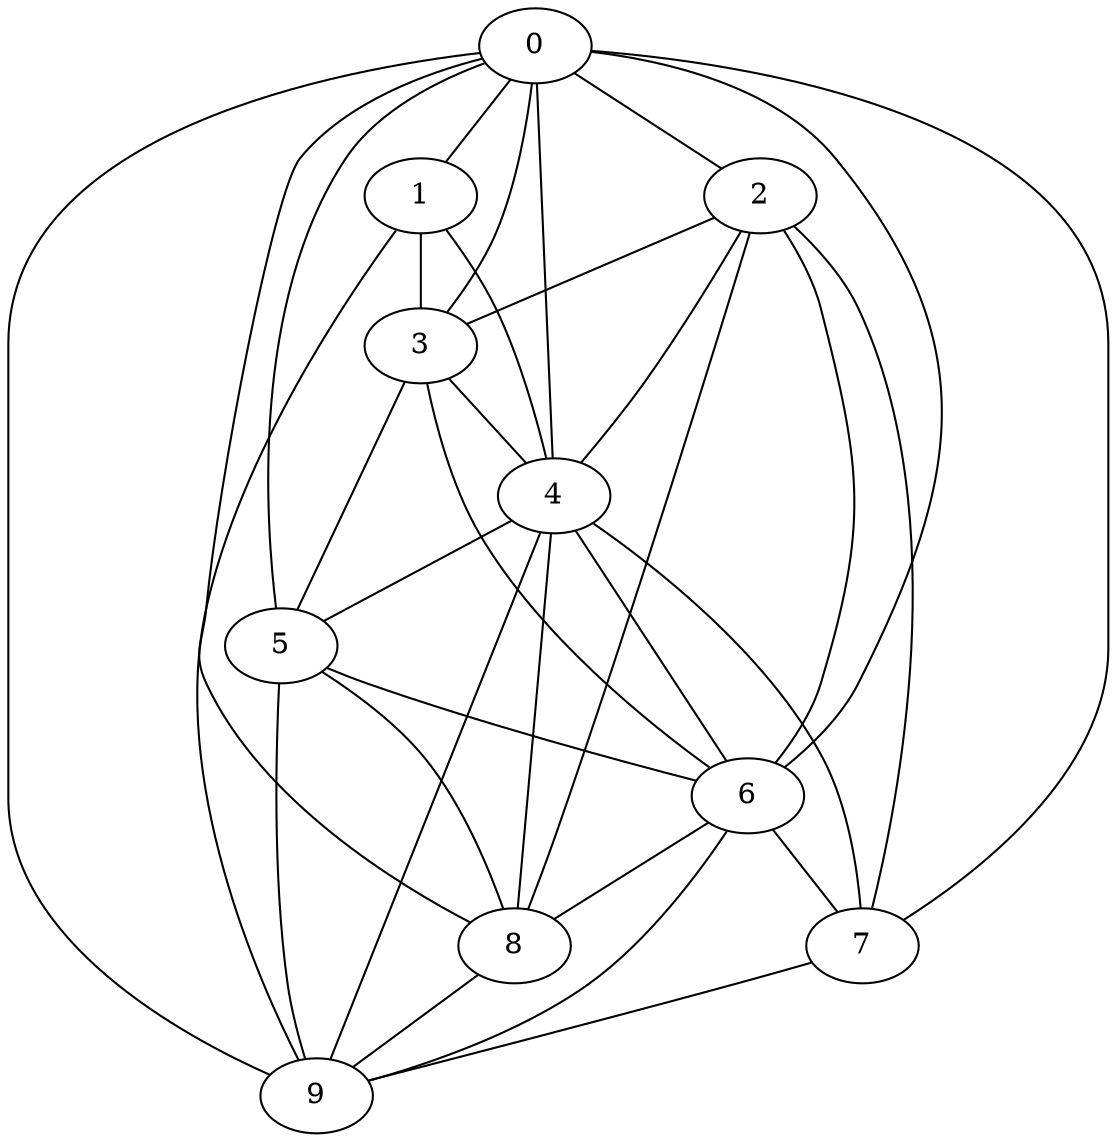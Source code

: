 
graph graphname {
    0 -- 1
0 -- 2
0 -- 3
0 -- 4
0 -- 5
0 -- 6
0 -- 7
0 -- 8
0 -- 9
1 -- 9
1 -- 3
1 -- 4
2 -- 3
2 -- 4
2 -- 6
2 -- 7
2 -- 8
3 -- 4
3 -- 5
3 -- 6
4 -- 5
4 -- 6
4 -- 7
4 -- 8
4 -- 9
5 -- 6
5 -- 8
5 -- 9
6 -- 7
6 -- 8
6 -- 9
7 -- 9
8 -- 9

}
